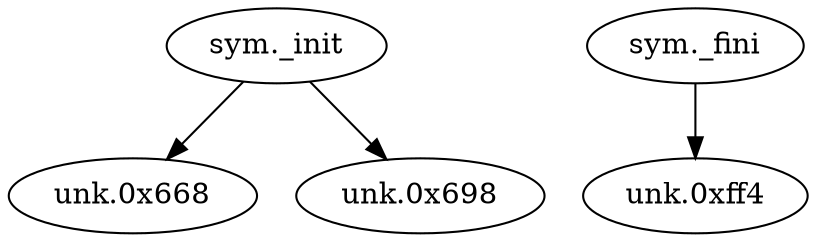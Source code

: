 digraph code {
  "0x00000644" [label="sym._init"];
  "0x00000644" -> "0x00000668";
  "0x00000668" [label="unk.0x668"];
  "0x00000644" -> "0x00000698";
  "0x00000698" [label="unk.0x698"];
  "0x00000fd0" [label="sym._fini"];
  "0x00000fd0" -> "0x00000ff4";
  "0x00000ff4" [label="unk.0xff4"];
}